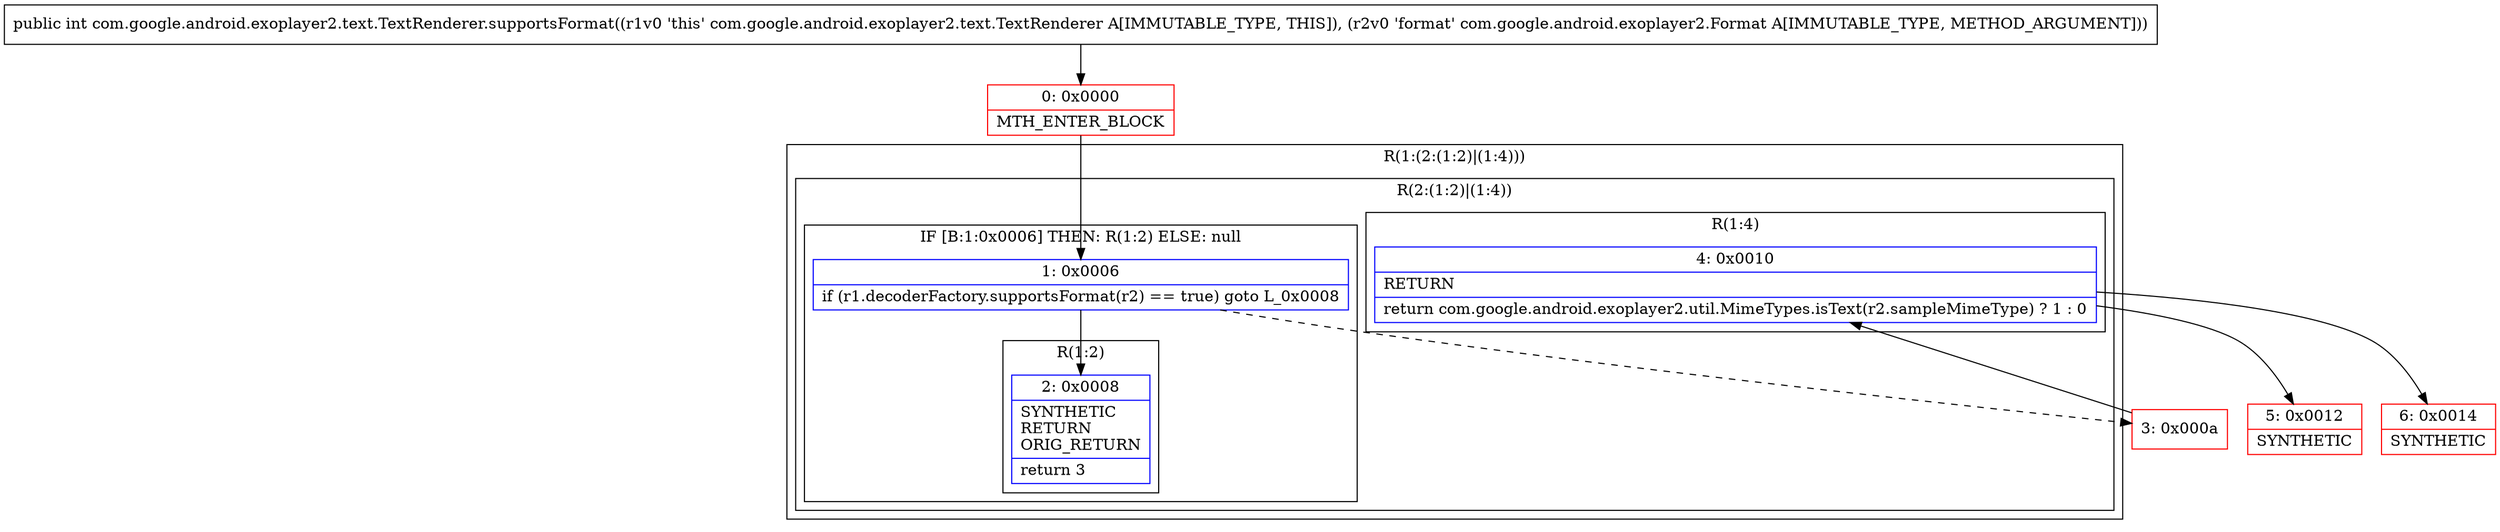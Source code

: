 digraph "CFG forcom.google.android.exoplayer2.text.TextRenderer.supportsFormat(Lcom\/google\/android\/exoplayer2\/Format;)I" {
subgraph cluster_Region_1690983395 {
label = "R(1:(2:(1:2)|(1:4)))";
node [shape=record,color=blue];
subgraph cluster_Region_1310852243 {
label = "R(2:(1:2)|(1:4))";
node [shape=record,color=blue];
subgraph cluster_IfRegion_148315372 {
label = "IF [B:1:0x0006] THEN: R(1:2) ELSE: null";
node [shape=record,color=blue];
Node_1 [shape=record,label="{1\:\ 0x0006|if (r1.decoderFactory.supportsFormat(r2) == true) goto L_0x0008\l}"];
subgraph cluster_Region_1708336384 {
label = "R(1:2)";
node [shape=record,color=blue];
Node_2 [shape=record,label="{2\:\ 0x0008|SYNTHETIC\lRETURN\lORIG_RETURN\l|return 3\l}"];
}
}
subgraph cluster_Region_1408270106 {
label = "R(1:4)";
node [shape=record,color=blue];
Node_4 [shape=record,label="{4\:\ 0x0010|RETURN\l|return com.google.android.exoplayer2.util.MimeTypes.isText(r2.sampleMimeType) ? 1 : 0\l}"];
}
}
}
Node_0 [shape=record,color=red,label="{0\:\ 0x0000|MTH_ENTER_BLOCK\l}"];
Node_3 [shape=record,color=red,label="{3\:\ 0x000a}"];
Node_5 [shape=record,color=red,label="{5\:\ 0x0012|SYNTHETIC\l}"];
Node_6 [shape=record,color=red,label="{6\:\ 0x0014|SYNTHETIC\l}"];
MethodNode[shape=record,label="{public int com.google.android.exoplayer2.text.TextRenderer.supportsFormat((r1v0 'this' com.google.android.exoplayer2.text.TextRenderer A[IMMUTABLE_TYPE, THIS]), (r2v0 'format' com.google.android.exoplayer2.Format A[IMMUTABLE_TYPE, METHOD_ARGUMENT])) }"];
MethodNode -> Node_0;
Node_1 -> Node_2;
Node_1 -> Node_3[style=dashed];
Node_4 -> Node_5;
Node_4 -> Node_6;
Node_0 -> Node_1;
Node_3 -> Node_4;
}

